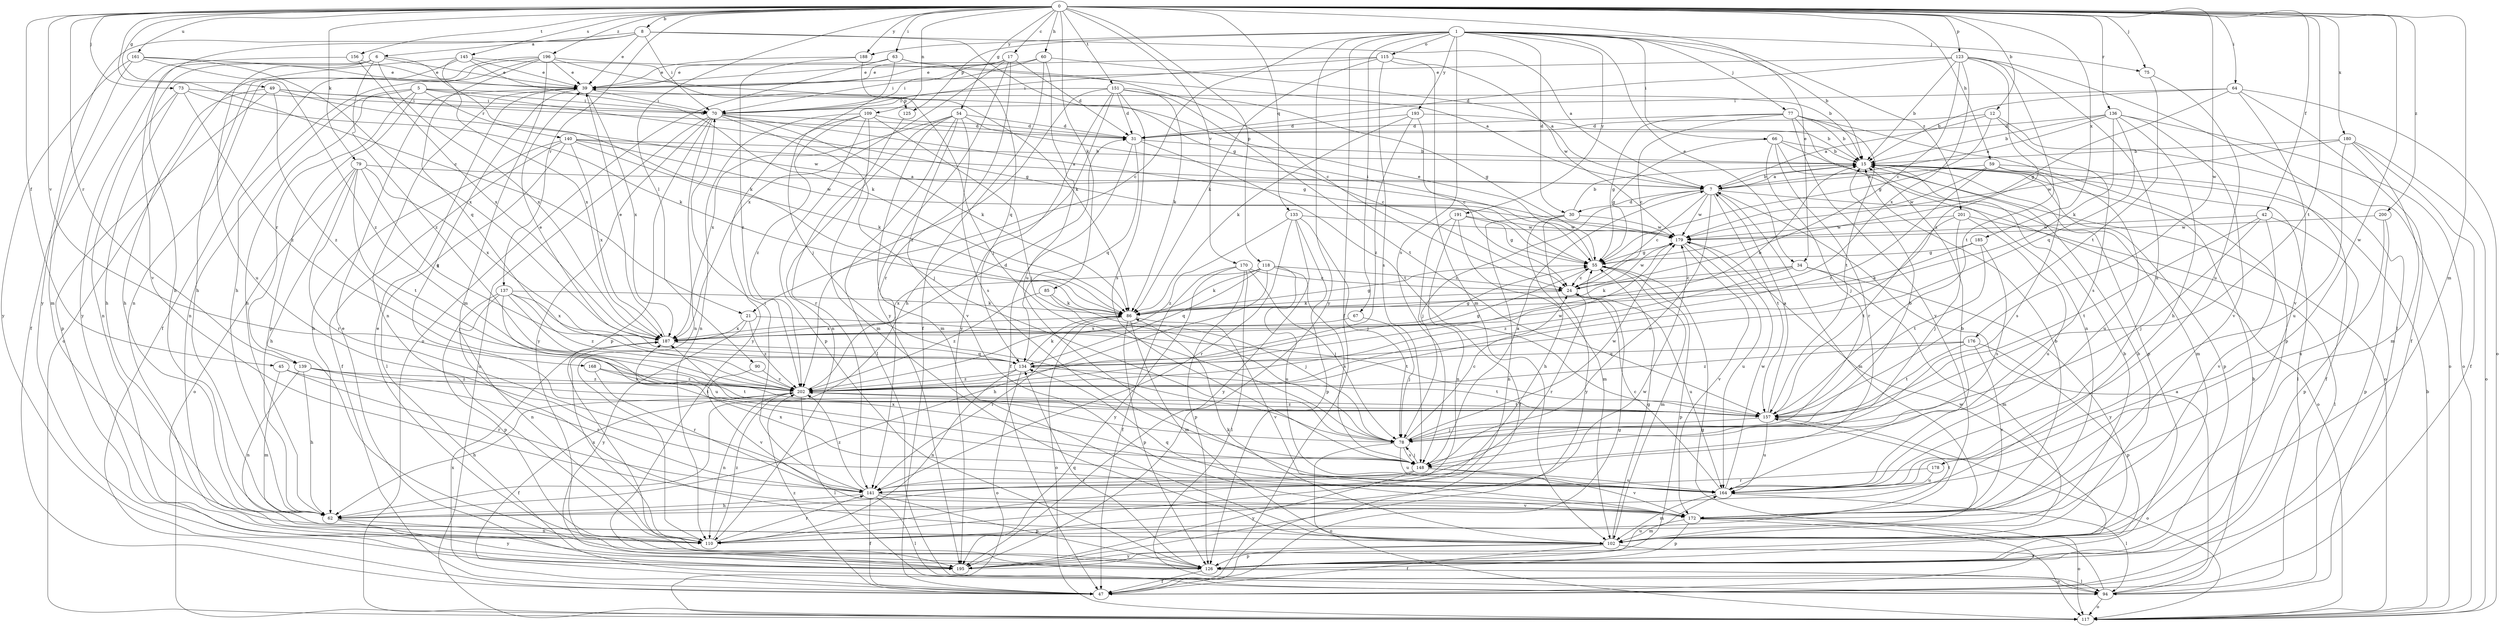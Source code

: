 strict digraph  {
0;
1;
5;
6;
7;
8;
12;
15;
17;
21;
24;
30;
31;
34;
39;
42;
45;
47;
49;
54;
55;
59;
60;
62;
63;
64;
66;
67;
70;
73;
75;
77;
78;
79;
85;
86;
90;
94;
102;
109;
110;
115;
117;
118;
123;
125;
126;
133;
134;
136;
137;
139;
140;
141;
145;
148;
151;
156;
157;
161;
164;
168;
170;
172;
176;
178;
179;
180;
185;
187;
188;
191;
193;
195;
196;
200;
201;
202;
0 -> 8  [label=b];
0 -> 12  [label=b];
0 -> 17  [label=c];
0 -> 21  [label=c];
0 -> 34  [label=e];
0 -> 42  [label=f];
0 -> 45  [label=f];
0 -> 49  [label=g];
0 -> 54  [label=g];
0 -> 59  [label=h];
0 -> 60  [label=h];
0 -> 63  [label=i];
0 -> 64  [label=i];
0 -> 73  [label=j];
0 -> 75  [label=j];
0 -> 79  [label=k];
0 -> 85  [label=k];
0 -> 90  [label=l];
0 -> 102  [label=m];
0 -> 109  [label=n];
0 -> 118  [label=p];
0 -> 123  [label=p];
0 -> 133  [label=q];
0 -> 136  [label=r];
0 -> 137  [label=r];
0 -> 139  [label=r];
0 -> 145  [label=s];
0 -> 151  [label=t];
0 -> 156  [label=t];
0 -> 157  [label=t];
0 -> 161  [label=u];
0 -> 168  [label=v];
0 -> 170  [label=v];
0 -> 176  [label=w];
0 -> 178  [label=w];
0 -> 180  [label=x];
0 -> 185  [label=x];
0 -> 188  [label=y];
0 -> 196  [label=z];
0 -> 200  [label=z];
1 -> 15  [label=b];
1 -> 21  [label=c];
1 -> 30  [label=d];
1 -> 34  [label=e];
1 -> 47  [label=f];
1 -> 66  [label=i];
1 -> 67  [label=i];
1 -> 75  [label=j];
1 -> 77  [label=j];
1 -> 115  [label=o];
1 -> 125  [label=p];
1 -> 148  [label=s];
1 -> 188  [label=y];
1 -> 191  [label=y];
1 -> 193  [label=y];
1 -> 195  [label=y];
1 -> 201  [label=z];
5 -> 55  [label=g];
5 -> 62  [label=h];
5 -> 70  [label=i];
5 -> 110  [label=n];
5 -> 125  [label=p];
5 -> 126  [label=p];
5 -> 139  [label=r];
5 -> 140  [label=r];
6 -> 39  [label=e];
6 -> 62  [label=h];
6 -> 86  [label=k];
6 -> 164  [label=u];
6 -> 187  [label=x];
6 -> 195  [label=y];
6 -> 202  [label=z];
7 -> 15  [label=b];
7 -> 24  [label=c];
7 -> 30  [label=d];
7 -> 78  [label=j];
7 -> 102  [label=m];
7 -> 117  [label=o];
7 -> 148  [label=s];
7 -> 157  [label=t];
7 -> 179  [label=w];
8 -> 6  [label=a];
8 -> 7  [label=a];
8 -> 39  [label=e];
8 -> 55  [label=g];
8 -> 70  [label=i];
8 -> 172  [label=v];
8 -> 195  [label=y];
12 -> 7  [label=a];
12 -> 31  [label=d];
12 -> 55  [label=g];
12 -> 117  [label=o];
12 -> 148  [label=s];
15 -> 7  [label=a];
15 -> 94  [label=l];
15 -> 102  [label=m];
15 -> 126  [label=p];
17 -> 31  [label=d];
17 -> 39  [label=e];
17 -> 70  [label=i];
17 -> 141  [label=r];
17 -> 187  [label=x];
17 -> 195  [label=y];
21 -> 157  [label=t];
21 -> 187  [label=x];
21 -> 195  [label=y];
21 -> 202  [label=z];
24 -> 86  [label=k];
24 -> 141  [label=r];
24 -> 164  [label=u];
24 -> 179  [label=w];
30 -> 15  [label=b];
30 -> 62  [label=h];
30 -> 110  [label=n];
30 -> 179  [label=w];
30 -> 195  [label=y];
31 -> 15  [label=b];
31 -> 47  [label=f];
31 -> 134  [label=q];
31 -> 157  [label=t];
34 -> 24  [label=c];
34 -> 86  [label=k];
34 -> 102  [label=m];
34 -> 195  [label=y];
34 -> 202  [label=z];
39 -> 70  [label=i];
39 -> 78  [label=j];
39 -> 110  [label=n];
39 -> 187  [label=x];
42 -> 78  [label=j];
42 -> 126  [label=p];
42 -> 157  [label=t];
42 -> 172  [label=v];
42 -> 179  [label=w];
45 -> 102  [label=m];
45 -> 141  [label=r];
45 -> 202  [label=z];
47 -> 55  [label=g];
47 -> 187  [label=x];
47 -> 202  [label=z];
49 -> 31  [label=d];
49 -> 62  [label=h];
49 -> 70  [label=i];
49 -> 126  [label=p];
49 -> 179  [label=w];
49 -> 202  [label=z];
54 -> 24  [label=c];
54 -> 31  [label=d];
54 -> 94  [label=l];
54 -> 102  [label=m];
54 -> 110  [label=n];
54 -> 148  [label=s];
54 -> 172  [label=v];
54 -> 187  [label=x];
55 -> 24  [label=c];
55 -> 39  [label=e];
55 -> 102  [label=m];
55 -> 126  [label=p];
59 -> 7  [label=a];
59 -> 47  [label=f];
59 -> 148  [label=s];
59 -> 164  [label=u];
59 -> 179  [label=w];
59 -> 202  [label=z];
60 -> 7  [label=a];
60 -> 39  [label=e];
60 -> 47  [label=f];
60 -> 70  [label=i];
60 -> 164  [label=u];
62 -> 110  [label=n];
62 -> 195  [label=y];
63 -> 24  [label=c];
63 -> 39  [label=e];
63 -> 78  [label=j];
63 -> 117  [label=o];
63 -> 134  [label=q];
64 -> 15  [label=b];
64 -> 47  [label=f];
64 -> 55  [label=g];
64 -> 70  [label=i];
64 -> 117  [label=o];
64 -> 172  [label=v];
66 -> 15  [label=b];
66 -> 55  [label=g];
66 -> 78  [label=j];
66 -> 117  [label=o];
66 -> 126  [label=p];
66 -> 141  [label=r];
67 -> 78  [label=j];
67 -> 187  [label=x];
70 -> 31  [label=d];
70 -> 55  [label=g];
70 -> 78  [label=j];
70 -> 86  [label=k];
70 -> 110  [label=n];
70 -> 117  [label=o];
70 -> 126  [label=p];
70 -> 195  [label=y];
73 -> 62  [label=h];
73 -> 70  [label=i];
73 -> 86  [label=k];
73 -> 110  [label=n];
73 -> 202  [label=z];
75 -> 157  [label=t];
75 -> 164  [label=u];
77 -> 15  [label=b];
77 -> 24  [label=c];
77 -> 31  [label=d];
77 -> 55  [label=g];
77 -> 110  [label=n];
77 -> 126  [label=p];
77 -> 157  [label=t];
77 -> 172  [label=v];
78 -> 15  [label=b];
78 -> 24  [label=c];
78 -> 117  [label=o];
78 -> 148  [label=s];
78 -> 164  [label=u];
78 -> 179  [label=w];
79 -> 7  [label=a];
79 -> 62  [label=h];
79 -> 117  [label=o];
79 -> 134  [label=q];
79 -> 141  [label=r];
79 -> 157  [label=t];
79 -> 187  [label=x];
85 -> 78  [label=j];
85 -> 86  [label=k];
85 -> 202  [label=z];
86 -> 55  [label=g];
86 -> 102  [label=m];
86 -> 117  [label=o];
86 -> 126  [label=p];
86 -> 141  [label=r];
86 -> 172  [label=v];
86 -> 187  [label=x];
90 -> 172  [label=v];
90 -> 202  [label=z];
94 -> 7  [label=a];
94 -> 15  [label=b];
94 -> 55  [label=g];
94 -> 117  [label=o];
102 -> 15  [label=b];
102 -> 47  [label=f];
102 -> 55  [label=g];
102 -> 86  [label=k];
102 -> 117  [label=o];
102 -> 126  [label=p];
102 -> 195  [label=y];
109 -> 31  [label=d];
109 -> 78  [label=j];
109 -> 102  [label=m];
109 -> 110  [label=n];
109 -> 126  [label=p];
109 -> 195  [label=y];
109 -> 202  [label=z];
110 -> 15  [label=b];
110 -> 141  [label=r];
110 -> 179  [label=w];
110 -> 187  [label=x];
110 -> 202  [label=z];
115 -> 39  [label=e];
115 -> 70  [label=i];
115 -> 86  [label=k];
115 -> 102  [label=m];
115 -> 148  [label=s];
115 -> 179  [label=w];
117 -> 15  [label=b];
118 -> 24  [label=c];
118 -> 62  [label=h];
118 -> 86  [label=k];
118 -> 134  [label=q];
118 -> 148  [label=s];
118 -> 164  [label=u];
118 -> 187  [label=x];
123 -> 15  [label=b];
123 -> 24  [label=c];
123 -> 31  [label=d];
123 -> 39  [label=e];
123 -> 94  [label=l];
123 -> 157  [label=t];
123 -> 164  [label=u];
123 -> 187  [label=x];
123 -> 202  [label=z];
125 -> 141  [label=r];
126 -> 39  [label=e];
126 -> 47  [label=f];
126 -> 94  [label=l];
126 -> 134  [label=q];
126 -> 179  [label=w];
133 -> 78  [label=j];
133 -> 126  [label=p];
133 -> 141  [label=r];
133 -> 179  [label=w];
133 -> 195  [label=y];
133 -> 202  [label=z];
134 -> 39  [label=e];
134 -> 55  [label=g];
134 -> 86  [label=k];
134 -> 110  [label=n];
134 -> 117  [label=o];
134 -> 157  [label=t];
134 -> 202  [label=z];
136 -> 7  [label=a];
136 -> 15  [label=b];
136 -> 31  [label=d];
136 -> 62  [label=h];
136 -> 86  [label=k];
136 -> 117  [label=o];
136 -> 134  [label=q];
136 -> 172  [label=v];
137 -> 86  [label=k];
137 -> 110  [label=n];
137 -> 126  [label=p];
137 -> 148  [label=s];
137 -> 164  [label=u];
137 -> 187  [label=x];
137 -> 202  [label=z];
139 -> 62  [label=h];
139 -> 110  [label=n];
139 -> 141  [label=r];
139 -> 157  [label=t];
139 -> 202  [label=z];
140 -> 7  [label=a];
140 -> 15  [label=b];
140 -> 47  [label=f];
140 -> 62  [label=h];
140 -> 86  [label=k];
140 -> 94  [label=l];
140 -> 179  [label=w];
140 -> 187  [label=x];
141 -> 47  [label=f];
141 -> 62  [label=h];
141 -> 70  [label=i];
141 -> 94  [label=l];
141 -> 126  [label=p];
141 -> 172  [label=v];
141 -> 202  [label=z];
145 -> 15  [label=b];
145 -> 39  [label=e];
145 -> 62  [label=h];
145 -> 86  [label=k];
145 -> 117  [label=o];
145 -> 187  [label=x];
148 -> 7  [label=a];
148 -> 78  [label=j];
148 -> 141  [label=r];
148 -> 164  [label=u];
148 -> 172  [label=v];
148 -> 187  [label=x];
148 -> 195  [label=y];
151 -> 31  [label=d];
151 -> 55  [label=g];
151 -> 62  [label=h];
151 -> 70  [label=i];
151 -> 86  [label=k];
151 -> 148  [label=s];
151 -> 157  [label=t];
151 -> 195  [label=y];
151 -> 202  [label=z];
156 -> 39  [label=e];
156 -> 47  [label=f];
156 -> 187  [label=x];
157 -> 7  [label=a];
157 -> 78  [label=j];
157 -> 117  [label=o];
157 -> 164  [label=u];
157 -> 202  [label=z];
161 -> 39  [label=e];
161 -> 102  [label=m];
161 -> 187  [label=x];
161 -> 195  [label=y];
161 -> 202  [label=z];
164 -> 15  [label=b];
164 -> 24  [label=c];
164 -> 94  [label=l];
164 -> 102  [label=m];
164 -> 179  [label=w];
164 -> 187  [label=x];
168 -> 141  [label=r];
168 -> 157  [label=t];
168 -> 202  [label=z];
170 -> 24  [label=c];
170 -> 47  [label=f];
170 -> 78  [label=j];
170 -> 94  [label=l];
170 -> 126  [label=p];
170 -> 195  [label=y];
172 -> 15  [label=b];
172 -> 47  [label=f];
172 -> 102  [label=m];
172 -> 117  [label=o];
172 -> 126  [label=p];
172 -> 134  [label=q];
172 -> 157  [label=t];
176 -> 126  [label=p];
176 -> 134  [label=q];
176 -> 157  [label=t];
176 -> 172  [label=v];
176 -> 202  [label=z];
178 -> 141  [label=r];
178 -> 164  [label=u];
179 -> 55  [label=g];
179 -> 164  [label=u];
179 -> 172  [label=v];
180 -> 15  [label=b];
180 -> 47  [label=f];
180 -> 102  [label=m];
180 -> 117  [label=o];
180 -> 164  [label=u];
180 -> 179  [label=w];
185 -> 55  [label=g];
185 -> 86  [label=k];
185 -> 148  [label=s];
185 -> 157  [label=t];
187 -> 15  [label=b];
187 -> 39  [label=e];
187 -> 55  [label=g];
187 -> 134  [label=q];
188 -> 39  [label=e];
188 -> 78  [label=j];
188 -> 202  [label=z];
191 -> 47  [label=f];
191 -> 55  [label=g];
191 -> 102  [label=m];
191 -> 110  [label=n];
191 -> 179  [label=w];
193 -> 15  [label=b];
193 -> 24  [label=c];
193 -> 31  [label=d];
193 -> 86  [label=k];
193 -> 202  [label=z];
195 -> 39  [label=e];
195 -> 164  [label=u];
196 -> 7  [label=a];
196 -> 39  [label=e];
196 -> 47  [label=f];
196 -> 62  [label=h];
196 -> 86  [label=k];
196 -> 102  [label=m];
196 -> 110  [label=n];
196 -> 134  [label=q];
200 -> 126  [label=p];
200 -> 164  [label=u];
200 -> 179  [label=w];
201 -> 78  [label=j];
201 -> 94  [label=l];
201 -> 157  [label=t];
201 -> 164  [label=u];
201 -> 179  [label=w];
202 -> 31  [label=d];
202 -> 47  [label=f];
202 -> 62  [label=h];
202 -> 94  [label=l];
202 -> 110  [label=n];
202 -> 157  [label=t];
202 -> 179  [label=w];
}
